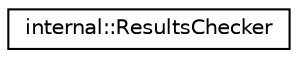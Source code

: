 digraph "Graphical Class Hierarchy"
{
 // LATEX_PDF_SIZE
  edge [fontname="Helvetica",fontsize="10",labelfontname="Helvetica",labelfontsize="10"];
  node [fontname="Helvetica",fontsize="10",shape=record];
  rankdir="LR";
  Node0 [label="internal::ResultsChecker",height=0.2,width=0.4,color="black", fillcolor="white", style="filled",URL="$classinternal_1_1ResultsChecker.html",tooltip=" "];
}
